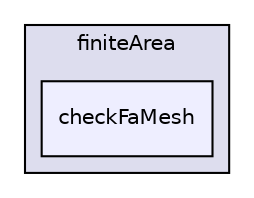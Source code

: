 digraph "applications/utilities/finiteArea/checkFaMesh" {
  bgcolor=transparent;
  compound=true
  node [ fontsize="10", fontname="Helvetica"];
  edge [ labelfontsize="10", labelfontname="Helvetica"];
  subgraph clusterdir_2de8263c6dafcba2c74a1f3a01c34188 {
    graph [ bgcolor="#ddddee", pencolor="black", label="finiteArea" fontname="Helvetica", fontsize="10", URL="dir_2de8263c6dafcba2c74a1f3a01c34188.html"]
  dir_5b46cead7499586482184a7416973347 [shape=box, label="checkFaMesh", style="filled", fillcolor="#eeeeff", pencolor="black", URL="dir_5b46cead7499586482184a7416973347.html"];
  }
}
